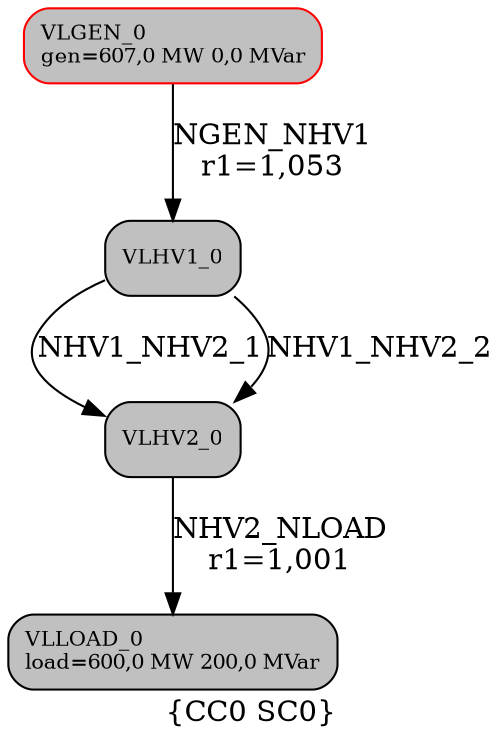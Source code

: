 digraph G {
	node [shape=box];
	compound=true;
	label="\{CC0 SC0\}";
	n0 [label="VLGEN_0\lgen=607,0 MW 0,0 MVar",shape="box",style="filled,rounded",fontsize="10",color="red",fillcolor="grey"];
	n1 [label="VLHV1_0",shape="box",style="filled,rounded",fontsize="10",color="",fillcolor="grey"];
	n2 [label="VLHV2_0",shape="box",style="filled,rounded",fontsize="10",color="",fillcolor="grey"];
	n3 [label="VLLOAD_0\lload=600,0 MW 200,0 MVar",shape="box",style="filled,rounded",fontsize="10",color="",fillcolor="grey"];
	n0 -> n1 [label="NGEN_NHV1\lr1=1,053",fillcolor="black"];
	n1 -> n2 [label="NHV1_NHV2_1",fillcolor="black"];
	n1 -> n2 [label="NHV1_NHV2_2",fillcolor="black"];
	n2 -> n3 [label="NHV2_NLOAD\lr1=1,001",fillcolor="black"];
}
